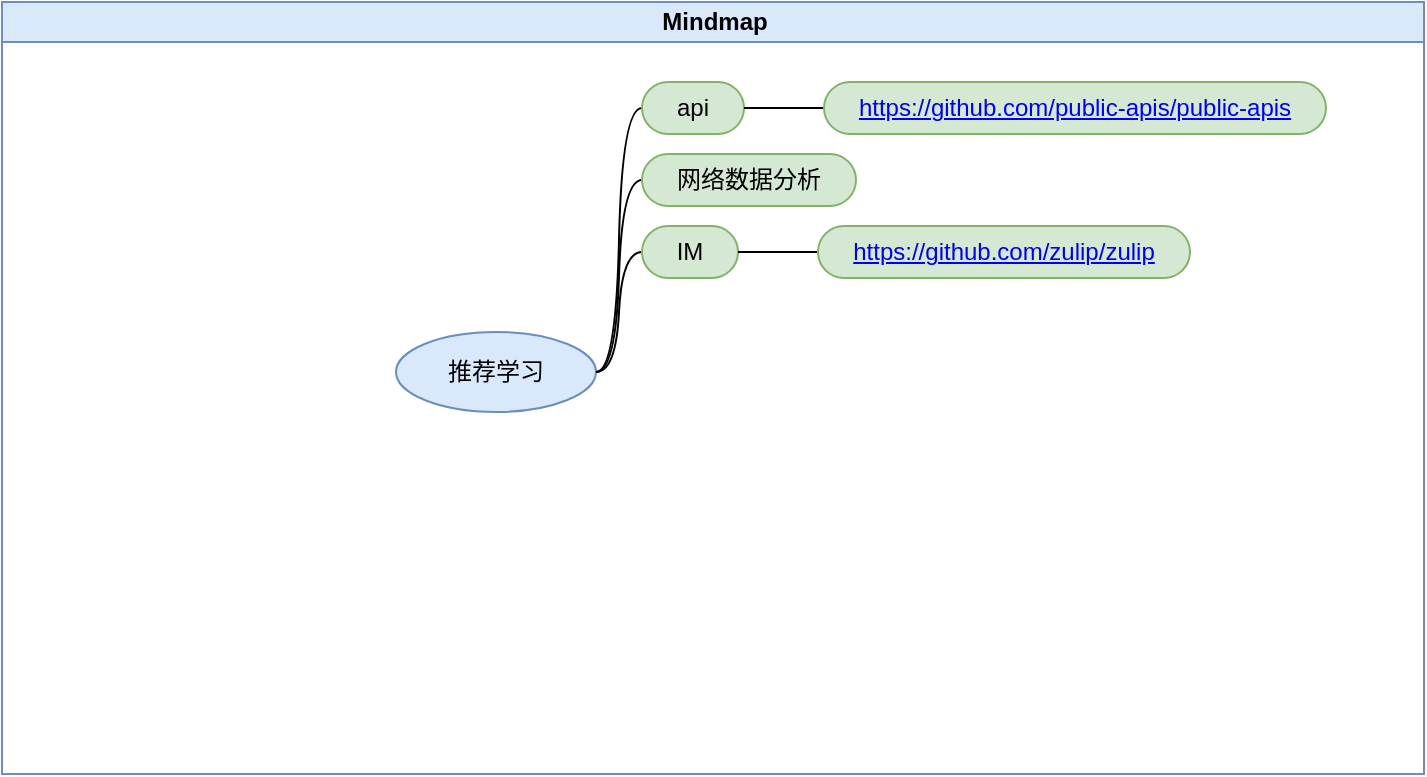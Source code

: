<mxfile pages="1" version="11.2.8" type="github"><diagram id="Y4H8VBuLVpw54L_VqRyq" name="第 1 页"><mxGraphModel dx="946" dy="614" grid="0" gridSize="10" guides="1" tooltips="1" connect="1" arrows="1" fold="1" page="1" pageScale="1" pageWidth="827" pageHeight="1169" math="0" shadow="0"><root><mxCell id="0"/><mxCell id="1" parent="0"/><mxCell id="xYIM_MNbO__H7Er0R7le-1" value="Mindmap" style="swimlane;html=1;startSize=20;horizontal=1;containerType=tree;fillColor=#dae8fc;strokeColor=#6c8ebf;" parent="1" vertex="1"><mxGeometry x="20" y="20" width="711" height="386" as="geometry"/></mxCell><mxCell id="xYIM_MNbO__H7Er0R7le-2" value="" style="edgeStyle=entityRelationEdgeStyle;startArrow=none;endArrow=none;segment=10;curved=1;" parent="xYIM_MNbO__H7Er0R7le-1" source="xYIM_MNbO__H7Er0R7le-6" target="xYIM_MNbO__H7Er0R7le-7" edge="1"><mxGeometry relative="1" as="geometry"/></mxCell><mxCell id="xYIM_MNbO__H7Er0R7le-6" value="推荐学习" style="ellipse;whiteSpace=wrap;html=1;align=center;container=1;recursiveResize=0;treeFolding=1;treeMoving=1;fillColor=#dae8fc;strokeColor=#6c8ebf;" parent="xYIM_MNbO__H7Er0R7le-1" vertex="1"><mxGeometry x="197" y="165" width="100" height="40" as="geometry"/></mxCell><mxCell id="xYIM_MNbO__H7Er0R7le-7" value="api" style="whiteSpace=wrap;html=1;rounded=1;arcSize=50;align=center;verticalAlign=middle;container=1;recursiveResize=0;strokeWidth=1;autosize=1;spacing=4;treeFolding=1;treeMoving=1;fillColor=#d5e8d4;strokeColor=#82b366;perimeter=rectanglePerimeter;" parent="xYIM_MNbO__H7Er0R7le-1" vertex="1"><mxGeometry x="320" y="40" width="51" height="26" as="geometry"/></mxCell><mxCell id="AIQCybFedR-p6oACHsJ4-3" value="" style="edgeStyle=entityRelationEdgeStyle;startArrow=none;endArrow=none;segment=10;curved=1;" edge="1" target="AIQCybFedR-p6oACHsJ4-4" source="xYIM_MNbO__H7Er0R7le-7" parent="xYIM_MNbO__H7Er0R7le-1"><mxGeometry relative="1" as="geometry"><mxPoint x="317" y="205" as="sourcePoint"/></mxGeometry></mxCell><mxCell id="AIQCybFedR-p6oACHsJ4-4" value="&lt;a href=&quot;https://github.com/public-apis/public-apis&quot;&gt;https://github.com/public-apis/public-apis&lt;/a&gt;" style="whiteSpace=wrap;html=1;rounded=1;arcSize=50;align=center;verticalAlign=middle;container=1;recursiveResize=0;strokeWidth=1;autosize=1;spacing=4;treeFolding=1;treeMoving=1;fillColor=#d5e8d4;strokeColor=#82b366;perimeter=rectanglePerimeter;" vertex="1" parent="xYIM_MNbO__H7Er0R7le-1"><mxGeometry x="411" y="40" width="251" height="26" as="geometry"/></mxCell><mxCell id="AIQCybFedR-p6oACHsJ4-5" value="" style="edgeStyle=entityRelationEdgeStyle;startArrow=none;endArrow=none;segment=10;curved=1;" edge="1" target="AIQCybFedR-p6oACHsJ4-6" source="xYIM_MNbO__H7Er0R7le-6" parent="xYIM_MNbO__H7Er0R7le-1"><mxGeometry relative="1" as="geometry"><mxPoint x="317" y="205" as="sourcePoint"/></mxGeometry></mxCell><mxCell id="AIQCybFedR-p6oACHsJ4-6" value="网络数据分析" style="whiteSpace=wrap;html=1;rounded=1;arcSize=50;align=center;verticalAlign=middle;container=1;recursiveResize=0;strokeWidth=1;autosize=1;spacing=4;treeFolding=1;treeMoving=1;fillColor=#d5e8d4;strokeColor=#82b366;perimeter=rectanglePerimeter;" vertex="1" collapsed="1" parent="xYIM_MNbO__H7Er0R7le-1"><mxGeometry x="320" y="76" width="107" height="26" as="geometry"/></mxCell><mxCell id="AIQCybFedR-p6oACHsJ4-9" value="" style="edgeStyle=entityRelationEdgeStyle;startArrow=none;endArrow=none;segment=10;curved=1;" edge="1" visible="0" target="AIQCybFedR-p6oACHsJ4-10" source="AIQCybFedR-p6oACHsJ4-6" parent="xYIM_MNbO__H7Er0R7le-1"><mxGeometry relative="1" as="geometry"><mxPoint x="317" y="205" as="sourcePoint"/></mxGeometry></mxCell><mxCell id="AIQCybFedR-p6oACHsJ4-10" value="&lt;a href=&quot;https://github.com/matomo-org/matomo&quot;&gt;https://github.com/matomo-org/matomo&lt;/a&gt;" style="whiteSpace=wrap;html=1;rounded=1;arcSize=50;align=center;verticalAlign=middle;container=1;recursiveResize=0;strokeWidth=1;autosize=1;spacing=4;treeFolding=1;treeMoving=1;fillColor=#d5e8d4;strokeColor=#82b366;perimeter=rectanglePerimeter;" vertex="1" visible="0" parent="xYIM_MNbO__H7Er0R7le-1"><mxGeometry x="467" y="76" width="244" height="26" as="geometry"/></mxCell><mxCell id="AIQCybFedR-p6oACHsJ4-11" value="" style="edgeStyle=entityRelationEdgeStyle;startArrow=none;endArrow=none;segment=10;curved=1;" edge="1" visible="0" target="AIQCybFedR-p6oACHsJ4-12" source="AIQCybFedR-p6oACHsJ4-6" parent="xYIM_MNbO__H7Er0R7le-1"><mxGeometry relative="1" as="geometry"><mxPoint x="317" y="205" as="sourcePoint"/></mxGeometry></mxCell><mxCell id="AIQCybFedR-p6oACHsJ4-12" value="Google Analytics" style="whiteSpace=wrap;html=1;rounded=1;arcSize=50;align=center;verticalAlign=middle;container=1;recursiveResize=0;strokeWidth=1;autosize=1;spacing=4;treeFolding=1;treeMoving=1;fillColor=#d5e8d4;strokeColor=#82b366;perimeter=rectanglePerimeter;" vertex="1" visible="0" parent="xYIM_MNbO__H7Er0R7le-1"><mxGeometry x="467" y="112" width="124" height="26" as="geometry"/></mxCell><mxCell id="AIQCybFedR-p6oACHsJ4-15" value="" style="edgeStyle=entityRelationEdgeStyle;startArrow=none;endArrow=none;segment=10;curved=1;" edge="1" target="AIQCybFedR-p6oACHsJ4-16" source="xYIM_MNbO__H7Er0R7le-6" parent="xYIM_MNbO__H7Er0R7le-1"><mxGeometry relative="1" as="geometry"><mxPoint x="317" y="205" as="sourcePoint"/></mxGeometry></mxCell><mxCell id="AIQCybFedR-p6oACHsJ4-16" value="IM" style="whiteSpace=wrap;html=1;rounded=1;arcSize=50;align=center;verticalAlign=middle;container=1;recursiveResize=0;strokeWidth=1;autosize=1;spacing=4;treeFolding=1;treeMoving=1;fillColor=#d5e8d4;strokeColor=#82b366;perimeter=rectanglePerimeter;" vertex="1" parent="xYIM_MNbO__H7Er0R7le-1"><mxGeometry x="320" y="112" width="48" height="26" as="geometry"/></mxCell><mxCell id="AIQCybFedR-p6oACHsJ4-17" value="" style="edgeStyle=entityRelationEdgeStyle;startArrow=none;endArrow=none;segment=10;curved=1;" edge="1" target="AIQCybFedR-p6oACHsJ4-18" source="AIQCybFedR-p6oACHsJ4-16" parent="xYIM_MNbO__H7Er0R7le-1"><mxGeometry relative="1" as="geometry"><mxPoint x="317" y="205" as="sourcePoint"/></mxGeometry></mxCell><mxCell id="AIQCybFedR-p6oACHsJ4-18" value="&lt;a href=&quot;https://github.com/zulip/zulip&quot;&gt;https://github.com/zulip/zulip&lt;/a&gt;" style="whiteSpace=wrap;html=1;rounded=1;arcSize=50;align=center;verticalAlign=middle;container=1;recursiveResize=0;strokeWidth=1;autosize=1;spacing=4;treeFolding=1;treeMoving=1;fillColor=#d5e8d4;strokeColor=#82b366;perimeter=rectanglePerimeter;" vertex="1" parent="xYIM_MNbO__H7Er0R7le-1"><mxGeometry x="408" y="112" width="186" height="26" as="geometry"/></mxCell></root></mxGraphModel></diagram></mxfile>